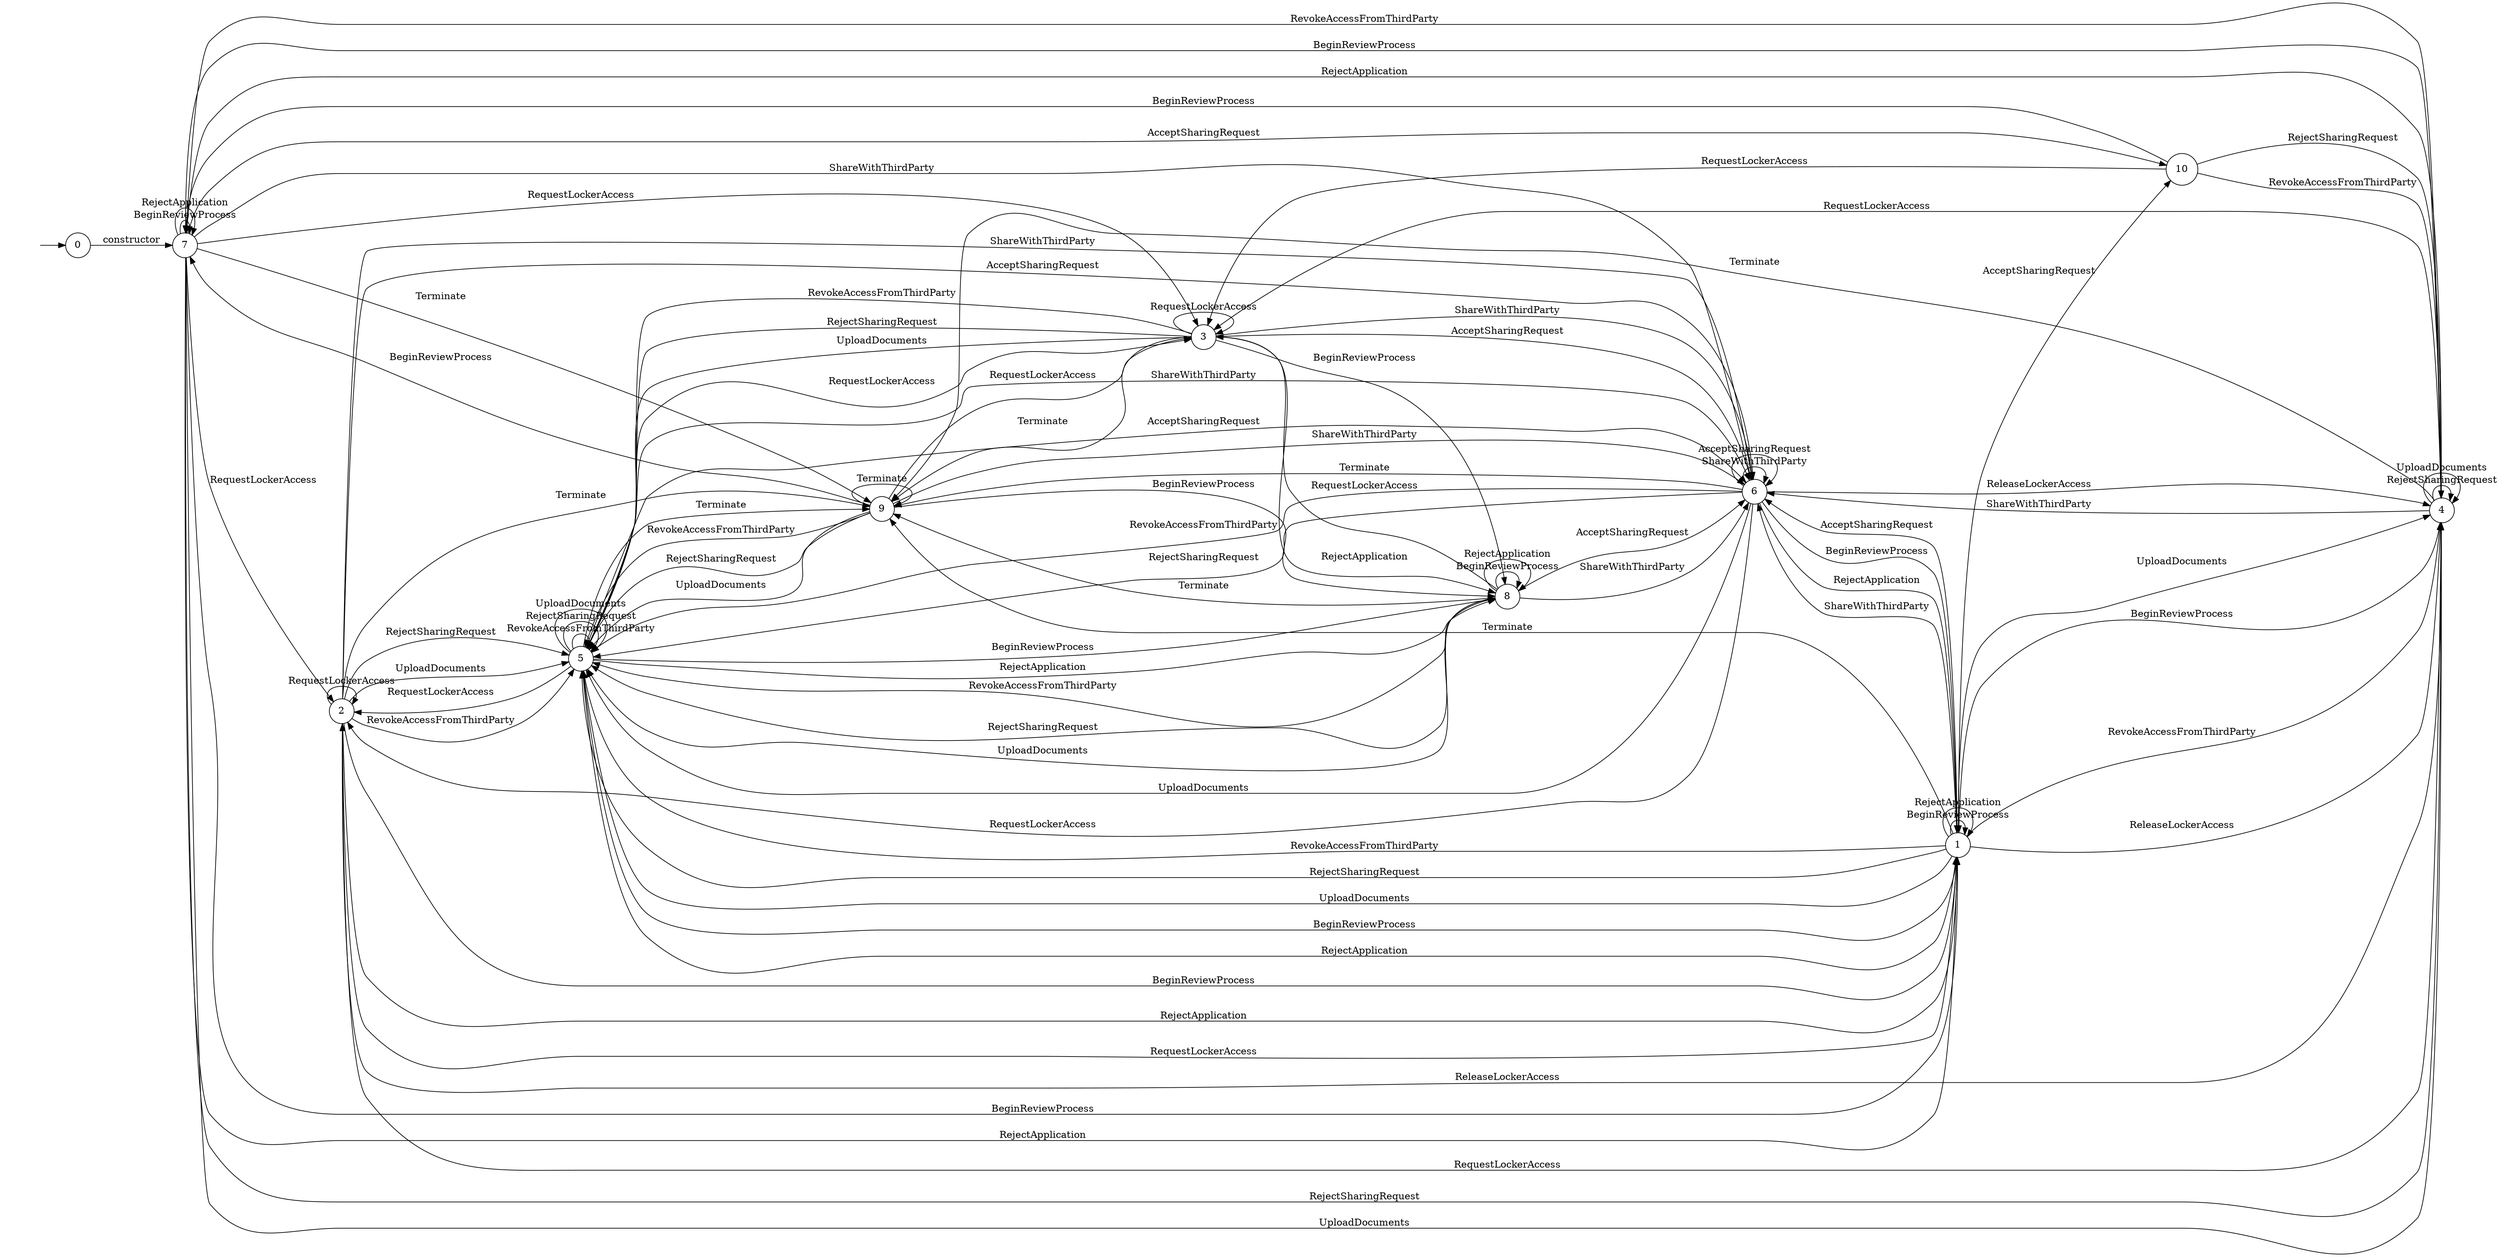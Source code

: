 digraph "Dapp-Automata-data/fuzzer/testnetdata-model-rq1/DigitalLocker/FSM-10" {
	graph [rankdir=LR]
	"" [label="" shape=plaintext]
	2 [label=2 shape=circle]
	10 [label=10 shape=circle]
	5 [label=5 shape=circle]
	6 [label=6 shape=circle]
	4 [label=4 shape=circle]
	8 [label=8 shape=circle]
	3 [label=3 shape=circle]
	1 [label=1 shape=circle]
	7 [label=7 shape=circle]
	0 [label=0 shape=circle]
	9 [label=9 shape=circle]
	"" -> 0 [label=""]
	0 -> 7 [label=constructor]
	7 -> 1 [label=BeginReviewProcess]
	7 -> 7 [label=BeginReviewProcess]
	7 -> 2 [label=RequestLockerAccess]
	7 -> 3 [label=RequestLockerAccess]
	7 -> 6 [label=ShareWithThirdParty]
	7 -> 4 [label=RevokeAccessFromThirdParty]
	7 -> 10 [label=AcceptSharingRequest]
	7 -> 4 [label=RejectSharingRequest]
	7 -> 4 [label=UploadDocuments]
	7 -> 9 [label=Terminate]
	7 -> 1 [label=RejectApplication]
	7 -> 7 [label=RejectApplication]
	9 -> 8 [label=BeginReviewProcess]
	9 -> 7 [label=BeginReviewProcess]
	9 -> 3 [label=RequestLockerAccess]
	9 -> 6 [label=ShareWithThirdParty]
	9 -> 5 [label=RevokeAccessFromThirdParty]
	9 -> 5 [label=RejectSharingRequest]
	9 -> 5 [label=UploadDocuments]
	9 -> 9 [label=Terminate]
	10 -> 7 [label=BeginReviewProcess]
	10 -> 3 [label=RequestLockerAccess]
	10 -> 4 [label=RevokeAccessFromThirdParty]
	10 -> 4 [label=RejectSharingRequest]
	5 -> 1 [label=BeginReviewProcess]
	5 -> 8 [label=BeginReviewProcess]
	5 -> 2 [label=RequestLockerAccess]
	5 -> 3 [label=RequestLockerAccess]
	5 -> 6 [label=ShareWithThirdParty]
	5 -> 5 [label=RevokeAccessFromThirdParty]
	5 -> 6 [label=AcceptSharingRequest]
	5 -> 5 [label=RejectSharingRequest]
	5 -> 5 [label=UploadDocuments]
	5 -> 9 [label=Terminate]
	5 -> 1 [label=RejectApplication]
	5 -> 8 [label=RejectApplication]
	4 -> 1 [label=BeginReviewProcess]
	4 -> 7 [label=BeginReviewProcess]
	4 -> 2 [label=RequestLockerAccess]
	4 -> 3 [label=RequestLockerAccess]
	4 -> 6 [label=ShareWithThirdParty]
	4 -> 4 [label=RejectSharingRequest]
	4 -> 4 [label=UploadDocuments]
	4 -> 9 [label=Terminate]
	4 -> 7 [label=RejectApplication]
	6 -> 1 [label=BeginReviewProcess]
	6 -> 2 [label=RequestLockerAccess]
	6 -> 6 [label=ShareWithThirdParty]
	6 -> 5 [label=RevokeAccessFromThirdParty]
	6 -> 6 [label=AcceptSharingRequest]
	6 -> 5 [label=RejectSharingRequest]
	6 -> 5 [label=UploadDocuments]
	6 -> 9 [label=Terminate]
	6 -> 1 [label=RejectApplication]
	6 -> 4 [label=ReleaseLockerAccess]
	3 -> 8 [label=BeginReviewProcess]
	3 -> 3 [label=RequestLockerAccess]
	3 -> 6 [label=ShareWithThirdParty]
	3 -> 5 [label=RevokeAccessFromThirdParty]
	3 -> 6 [label=AcceptSharingRequest]
	3 -> 5 [label=RejectSharingRequest]
	3 -> 5 [label=UploadDocuments]
	3 -> 9 [label=Terminate]
	3 -> 8 [label=RejectApplication]
	2 -> 1 [label=BeginReviewProcess]
	2 -> 2 [label=RequestLockerAccess]
	2 -> 6 [label=ShareWithThirdParty]
	2 -> 5 [label=RevokeAccessFromThirdParty]
	2 -> 6 [label=AcceptSharingRequest]
	2 -> 5 [label=RejectSharingRequest]
	2 -> 5 [label=UploadDocuments]
	2 -> 9 [label=Terminate]
	2 -> 1 [label=RejectApplication]
	2 -> 4 [label=ReleaseLockerAccess]
	8 -> 8 [label=BeginReviewProcess]
	8 -> 3 [label=RequestLockerAccess]
	8 -> 6 [label=ShareWithThirdParty]
	8 -> 5 [label=RevokeAccessFromThirdParty]
	8 -> 6 [label=AcceptSharingRequest]
	8 -> 5 [label=RejectSharingRequest]
	8 -> 5 [label=UploadDocuments]
	8 -> 9 [label=Terminate]
	8 -> 8 [label=RejectApplication]
	1 -> 1 [label=BeginReviewProcess]
	1 -> 2 [label=RequestLockerAccess]
	1 -> 6 [label=ShareWithThirdParty]
	1 -> 4 [label=RevokeAccessFromThirdParty]
	1 -> 5 [label=RevokeAccessFromThirdParty]
	1 -> 10 [label=AcceptSharingRequest]
	1 -> 6 [label=AcceptSharingRequest]
	1 -> 5 [label=RejectSharingRequest]
	1 -> 4 [label=UploadDocuments]
	1 -> 5 [label=UploadDocuments]
	1 -> 9 [label=Terminate]
	1 -> 1 [label=RejectApplication]
	1 -> 4 [label=ReleaseLockerAccess]
}
